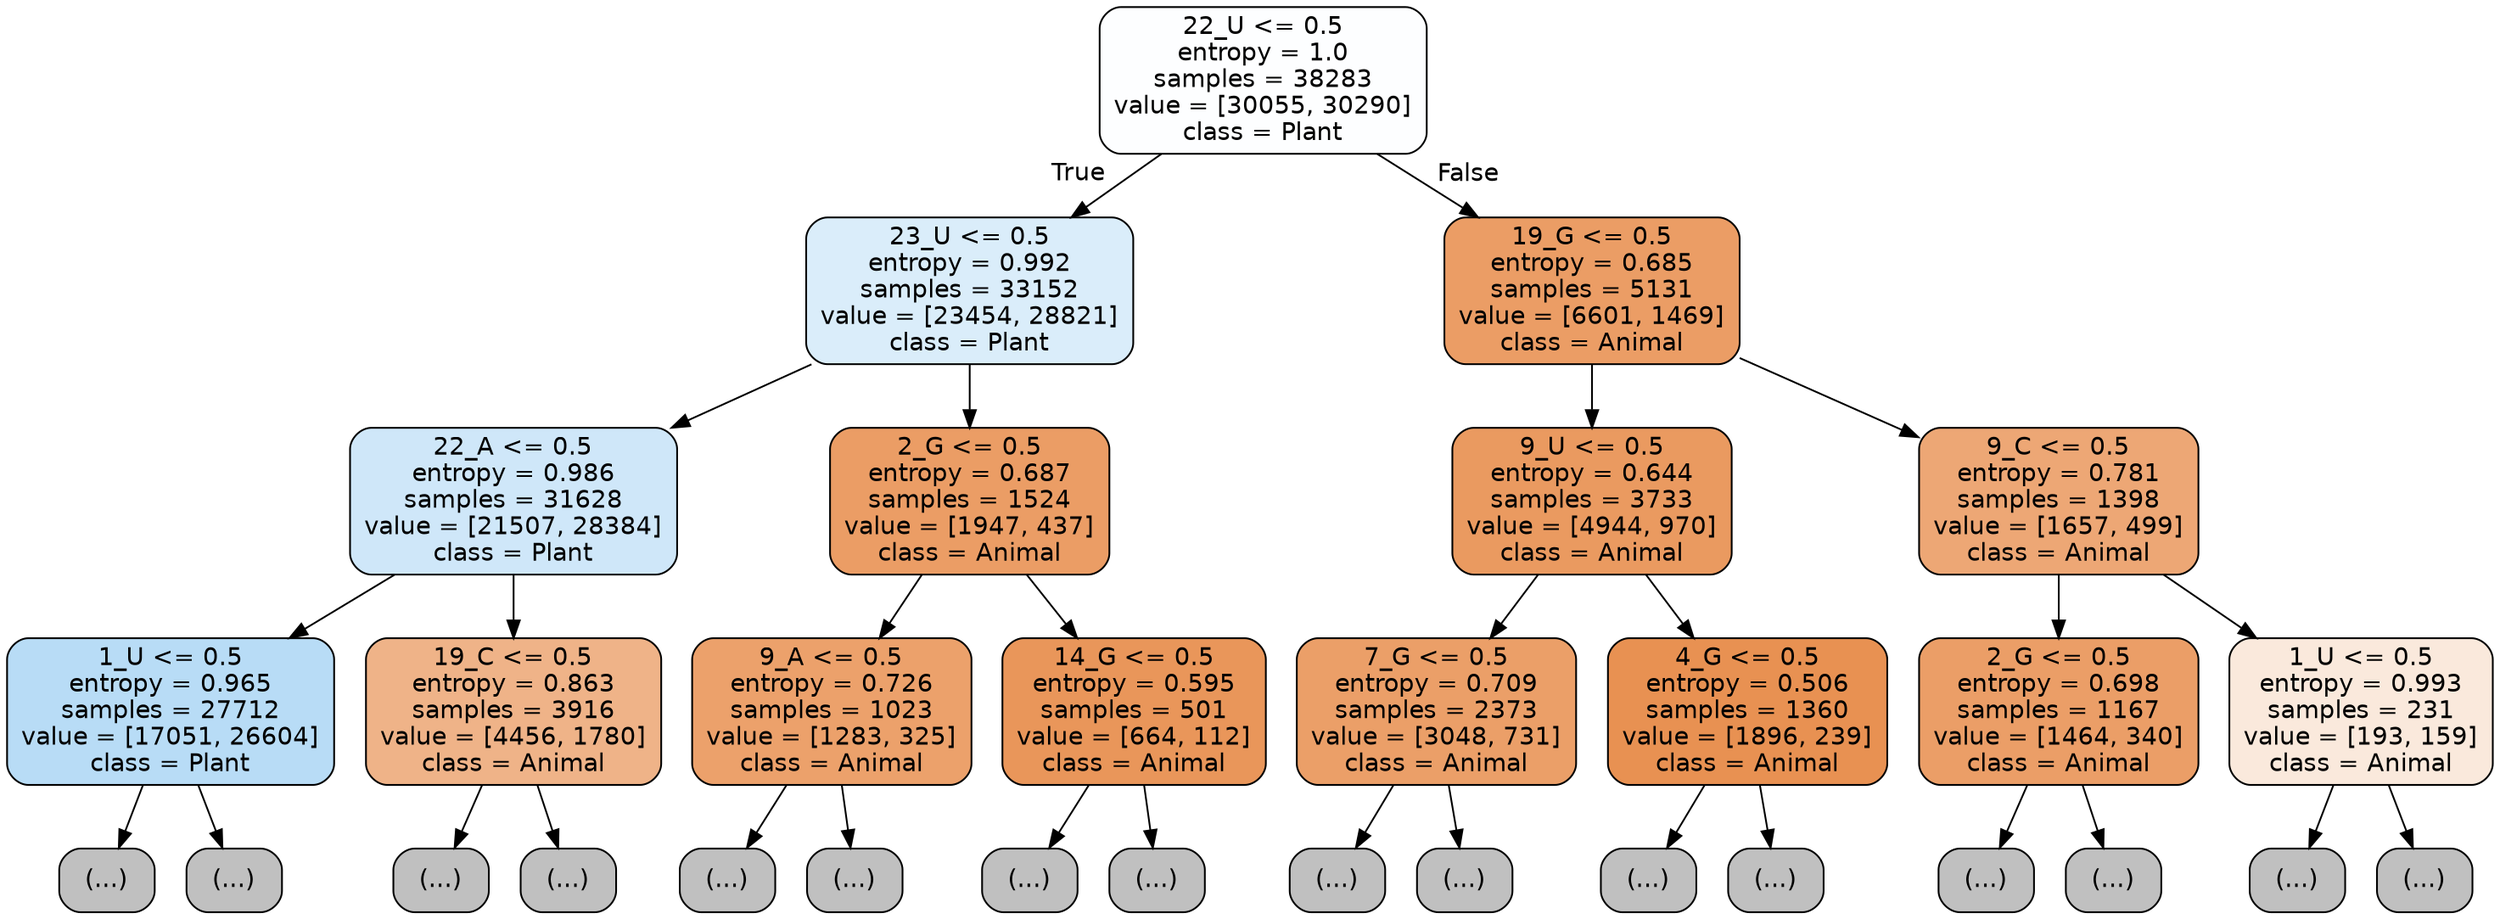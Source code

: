 digraph Tree {
node [shape=box, style="filled, rounded", color="black", fontname="helvetica"] ;
edge [fontname="helvetica"] ;
0 [label="22_U <= 0.5\nentropy = 1.0\nsamples = 38283\nvalue = [30055, 30290]\nclass = Plant", fillcolor="#fdfeff"] ;
1 [label="23_U <= 0.5\nentropy = 0.992\nsamples = 33152\nvalue = [23454, 28821]\nclass = Plant", fillcolor="#daedfa"] ;
0 -> 1 [labeldistance=2.5, labelangle=45, headlabel="True"] ;
2 [label="22_A <= 0.5\nentropy = 0.986\nsamples = 31628\nvalue = [21507, 28384]\nclass = Plant", fillcolor="#cfe7f9"] ;
1 -> 2 ;
3 [label="1_U <= 0.5\nentropy = 0.965\nsamples = 27712\nvalue = [17051, 26604]\nclass = Plant", fillcolor="#b8dcf6"] ;
2 -> 3 ;
4 [label="(...)", fillcolor="#C0C0C0"] ;
3 -> 4 ;
7043 [label="(...)", fillcolor="#C0C0C0"] ;
3 -> 7043 ;
12328 [label="19_C <= 0.5\nentropy = 0.863\nsamples = 3916\nvalue = [4456, 1780]\nclass = Animal", fillcolor="#efb388"] ;
2 -> 12328 ;
12329 [label="(...)", fillcolor="#C0C0C0"] ;
12328 -> 12329 ;
13596 [label="(...)", fillcolor="#C0C0C0"] ;
12328 -> 13596 ;
14101 [label="2_G <= 0.5\nentropy = 0.687\nsamples = 1524\nvalue = [1947, 437]\nclass = Animal", fillcolor="#eb9d65"] ;
1 -> 14101 ;
14102 [label="9_A <= 0.5\nentropy = 0.726\nsamples = 1023\nvalue = [1283, 325]\nclass = Animal", fillcolor="#eca16b"] ;
14101 -> 14102 ;
14103 [label="(...)", fillcolor="#C0C0C0"] ;
14102 -> 14103 ;
14402 [label="(...)", fillcolor="#C0C0C0"] ;
14102 -> 14402 ;
14521 [label="14_G <= 0.5\nentropy = 0.595\nsamples = 501\nvalue = [664, 112]\nclass = Animal", fillcolor="#e9965a"] ;
14101 -> 14521 ;
14522 [label="(...)", fillcolor="#C0C0C0"] ;
14521 -> 14522 ;
14647 [label="(...)", fillcolor="#C0C0C0"] ;
14521 -> 14647 ;
14702 [label="19_G <= 0.5\nentropy = 0.685\nsamples = 5131\nvalue = [6601, 1469]\nclass = Animal", fillcolor="#eb9d65"] ;
0 -> 14702 [labeldistance=2.5, labelangle=-45, headlabel="False"] ;
14703 [label="9_U <= 0.5\nentropy = 0.644\nsamples = 3733\nvalue = [4944, 970]\nclass = Animal", fillcolor="#ea9a60"] ;
14702 -> 14703 ;
14704 [label="7_G <= 0.5\nentropy = 0.709\nsamples = 2373\nvalue = [3048, 731]\nclass = Animal", fillcolor="#eb9f68"] ;
14703 -> 14704 ;
14705 [label="(...)", fillcolor="#C0C0C0"] ;
14704 -> 14705 ;
15438 [label="(...)", fillcolor="#C0C0C0"] ;
14704 -> 15438 ;
15667 [label="4_G <= 0.5\nentropy = 0.506\nsamples = 1360\nvalue = [1896, 239]\nclass = Animal", fillcolor="#e89152"] ;
14703 -> 15667 ;
15668 [label="(...)", fillcolor="#C0C0C0"] ;
15667 -> 15668 ;
15971 [label="(...)", fillcolor="#C0C0C0"] ;
15667 -> 15971 ;
16092 [label="9_C <= 0.5\nentropy = 0.781\nsamples = 1398\nvalue = [1657, 499]\nclass = Animal", fillcolor="#eda775"] ;
14702 -> 16092 ;
16093 [label="2_G <= 0.5\nentropy = 0.698\nsamples = 1167\nvalue = [1464, 340]\nclass = Animal", fillcolor="#eb9e67"] ;
16092 -> 16093 ;
16094 [label="(...)", fillcolor="#C0C0C0"] ;
16093 -> 16094 ;
16439 [label="(...)", fillcolor="#C0C0C0"] ;
16093 -> 16439 ;
16556 [label="1_U <= 0.5\nentropy = 0.993\nsamples = 231\nvalue = [193, 159]\nclass = Animal", fillcolor="#fae9dc"] ;
16092 -> 16556 ;
16557 [label="(...)", fillcolor="#C0C0C0"] ;
16556 -> 16557 ;
16626 [label="(...)", fillcolor="#C0C0C0"] ;
16556 -> 16626 ;
}